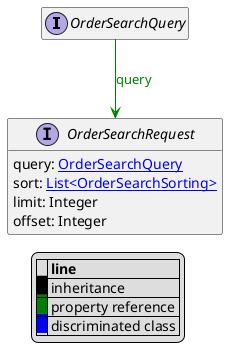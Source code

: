 @startuml

hide empty fields
hide empty methods
legend
|= |= line |
|<back:black>   </back>| inheritance |
|<back:green>   </back>| property reference |
|<back:blue>   </back>| discriminated class |
endlegend
interface OrderSearchQuery [[OrderSearchQuery.svg]]  {
}



interface OrderSearchRequest [[OrderSearchRequest.svg]]  {
    query: [[OrderSearchQuery.svg OrderSearchQuery]]
    sort: [[OrderSearchSorting.svg List<OrderSearchSorting>]]
    limit: Integer
    offset: Integer
}

OrderSearchQuery --> OrderSearchRequest #green;text:green : "query"
@enduml
